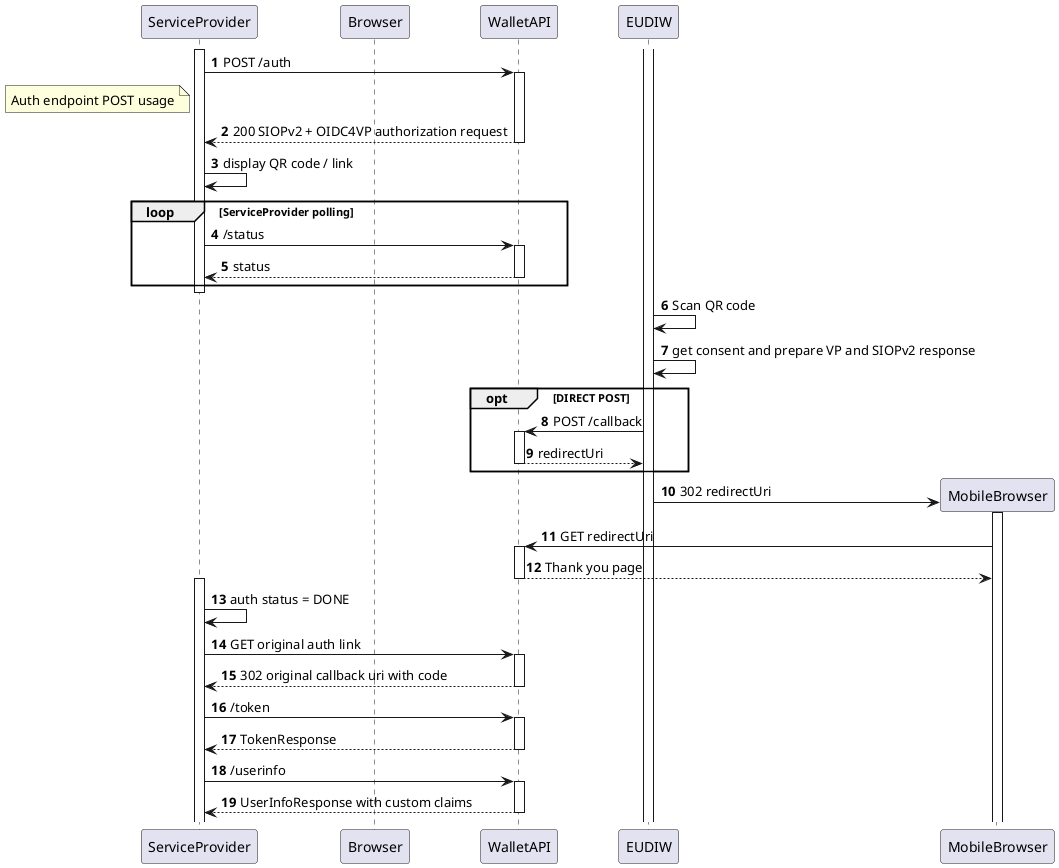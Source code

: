 @startuml
'https://plantuml.com/sequence-diagram

autonumber
participant ServiceProvider
participant Browser
participant WalletAPI
participant EUDIW
participant MobileBrowser



activate ServiceProvider
ServiceProvider -> WalletAPI:  POST /auth
note left of ServiceProvider: Auth endpoint POST usage
activate WalletAPI
  return 200 SIOPv2 + OIDC4VP authorization request
ServiceProvider -> ServiceProvider: display QR code / link
  loop ServiceProvider polling
    ServiceProvider -> WalletAPI: /status
    activate WalletAPI
      return status
   end
deactivate ServiceProvider

activate EUDIW
EUDIW -> EUDIW: Scan QR code
EUDIW -> EUDIW: get consent and prepare VP and SIOPv2 response
opt DIRECT POST
  EUDIW -> WalletAPI: POST /callback
  activate WalletAPI
    return redirectUri
end
  EUDIW -> MobileBrowser **: 302 redirectUri
  activate MobileBrowser
    MobileBrowser -> WalletAPI: GET redirectUri
    activate WalletAPI
      return Thank you page   
activate ServiceProvider
ServiceProvider -> ServiceProvider: auth status = DONE 
ServiceProvider -> WalletAPI: GET original auth link
activate WalletAPI
  return 302 original callback uri with code
ServiceProvider -> WalletAPI: /token
activate WalletAPI
 return TokenResponse
ServiceProvider -> WalletAPI: /userinfo
activate WalletAPI
  return UserInfoResponse with custom claims
  
@enduml
  
